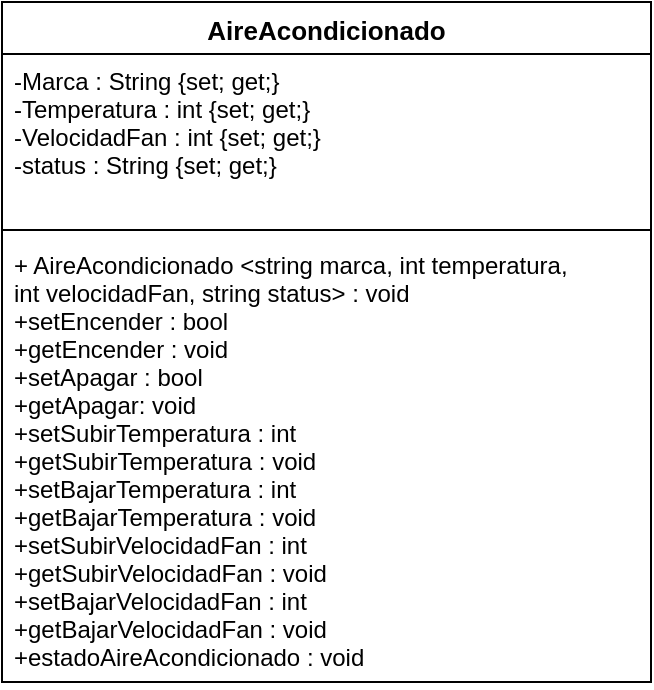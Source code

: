 <mxfile>
    <diagram id="Z7Jr_DO6_vrFJMqNQH-H" name="Página-1">
        <mxGraphModel dx="650" dy="478" grid="1" gridSize="10" guides="1" tooltips="1" connect="1" arrows="1" fold="1" page="1" pageScale="1" pageWidth="827" pageHeight="1169" math="0" shadow="0">
            <root>
                <mxCell id="0"/>
                <mxCell id="1" parent="0"/>
                <mxCell id="2" value="AireAcondicionado" style="swimlane;fontStyle=1;align=center;verticalAlign=top;childLayout=stackLayout;horizontal=1;startSize=26;horizontalStack=0;resizeParent=1;resizeParentMax=0;resizeLast=0;collapsible=1;marginBottom=0;strokeWidth=1;perimeterSpacing=0;fontSize=13;" vertex="1" parent="1">
                    <mxGeometry x="190" y="80" width="324.5" height="340" as="geometry"/>
                </mxCell>
                <mxCell id="3" value="-Marca : String {set; get;}&#10;-Temperatura : int {set; get;}&#10;-VelocidadFan : int {set; get;}&#10;-status : String {set; get;}" style="text;strokeColor=none;fillColor=none;align=left;verticalAlign=top;spacingLeft=4;spacingRight=4;overflow=hidden;rotatable=0;points=[[0,0.5],[1,0.5]];portConstraint=eastwest;" vertex="1" parent="2">
                    <mxGeometry y="26" width="324.5" height="84" as="geometry"/>
                </mxCell>
                <mxCell id="4" value="" style="line;strokeWidth=1;fillColor=none;align=left;verticalAlign=middle;spacingTop=-1;spacingLeft=3;spacingRight=3;rotatable=0;labelPosition=right;points=[];portConstraint=eastwest;" vertex="1" parent="2">
                    <mxGeometry y="110" width="324.5" height="8" as="geometry"/>
                </mxCell>
                <mxCell id="5" value="+ AireAcondicionado &lt;string marca, int temperatura,&#10;int velocidadFan, string status&gt; : void&#10;+setEncender : bool&#10;+getEncender : void&#10;+setApagar : bool&#10;+getApagar: void&#10;+setSubirTemperatura : int&#10;+getSubirTemperatura : void&#10;+setBajarTemperatura : int&#10;+getBajarTemperatura : void&#10;+setSubirVelocidadFan : int&#10;+getSubirVelocidadFan : void&#10;+setBajarVelocidadFan : int&#10;+getBajarVelocidadFan : void&#10;+estadoAireAcondicionado : void" style="text;strokeColor=none;fillColor=none;align=left;verticalAlign=top;spacingLeft=4;spacingRight=4;overflow=hidden;rotatable=0;points=[[0,0.5],[1,0.5]];portConstraint=eastwest;" vertex="1" parent="2">
                    <mxGeometry y="118" width="324.5" height="222" as="geometry"/>
                </mxCell>
            </root>
        </mxGraphModel>
    </diagram>
</mxfile>